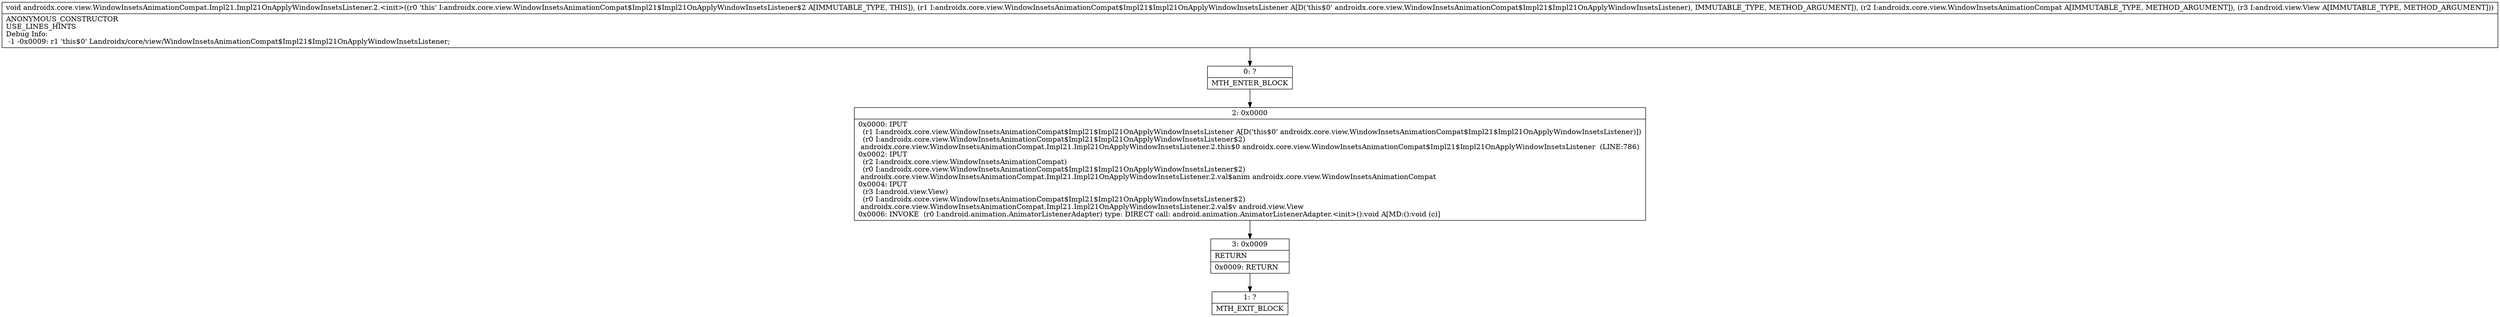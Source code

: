 digraph "CFG forandroidx.core.view.WindowInsetsAnimationCompat.Impl21.Impl21OnApplyWindowInsetsListener.2.\<init\>(Landroidx\/core\/view\/WindowInsetsAnimationCompat$Impl21$Impl21OnApplyWindowInsetsListener;Landroidx\/core\/view\/WindowInsetsAnimationCompat;Landroid\/view\/View;)V" {
Node_0 [shape=record,label="{0\:\ ?|MTH_ENTER_BLOCK\l}"];
Node_2 [shape=record,label="{2\:\ 0x0000|0x0000: IPUT  \l  (r1 I:androidx.core.view.WindowInsetsAnimationCompat$Impl21$Impl21OnApplyWindowInsetsListener A[D('this$0' androidx.core.view.WindowInsetsAnimationCompat$Impl21$Impl21OnApplyWindowInsetsListener)])\l  (r0 I:androidx.core.view.WindowInsetsAnimationCompat$Impl21$Impl21OnApplyWindowInsetsListener$2)\l androidx.core.view.WindowInsetsAnimationCompat.Impl21.Impl21OnApplyWindowInsetsListener.2.this$0 androidx.core.view.WindowInsetsAnimationCompat$Impl21$Impl21OnApplyWindowInsetsListener  (LINE:786)\l0x0002: IPUT  \l  (r2 I:androidx.core.view.WindowInsetsAnimationCompat)\l  (r0 I:androidx.core.view.WindowInsetsAnimationCompat$Impl21$Impl21OnApplyWindowInsetsListener$2)\l androidx.core.view.WindowInsetsAnimationCompat.Impl21.Impl21OnApplyWindowInsetsListener.2.val$anim androidx.core.view.WindowInsetsAnimationCompat \l0x0004: IPUT  \l  (r3 I:android.view.View)\l  (r0 I:androidx.core.view.WindowInsetsAnimationCompat$Impl21$Impl21OnApplyWindowInsetsListener$2)\l androidx.core.view.WindowInsetsAnimationCompat.Impl21.Impl21OnApplyWindowInsetsListener.2.val$v android.view.View \l0x0006: INVOKE  (r0 I:android.animation.AnimatorListenerAdapter) type: DIRECT call: android.animation.AnimatorListenerAdapter.\<init\>():void A[MD:():void (c)]\l}"];
Node_3 [shape=record,label="{3\:\ 0x0009|RETURN\l|0x0009: RETURN   \l}"];
Node_1 [shape=record,label="{1\:\ ?|MTH_EXIT_BLOCK\l}"];
MethodNode[shape=record,label="{void androidx.core.view.WindowInsetsAnimationCompat.Impl21.Impl21OnApplyWindowInsetsListener.2.\<init\>((r0 'this' I:androidx.core.view.WindowInsetsAnimationCompat$Impl21$Impl21OnApplyWindowInsetsListener$2 A[IMMUTABLE_TYPE, THIS]), (r1 I:androidx.core.view.WindowInsetsAnimationCompat$Impl21$Impl21OnApplyWindowInsetsListener A[D('this$0' androidx.core.view.WindowInsetsAnimationCompat$Impl21$Impl21OnApplyWindowInsetsListener), IMMUTABLE_TYPE, METHOD_ARGUMENT]), (r2 I:androidx.core.view.WindowInsetsAnimationCompat A[IMMUTABLE_TYPE, METHOD_ARGUMENT]), (r3 I:android.view.View A[IMMUTABLE_TYPE, METHOD_ARGUMENT]))  | ANONYMOUS_CONSTRUCTOR\lUSE_LINES_HINTS\lDebug Info:\l  \-1 \-0x0009: r1 'this$0' Landroidx\/core\/view\/WindowInsetsAnimationCompat$Impl21$Impl21OnApplyWindowInsetsListener;\l}"];
MethodNode -> Node_0;Node_0 -> Node_2;
Node_2 -> Node_3;
Node_3 -> Node_1;
}

